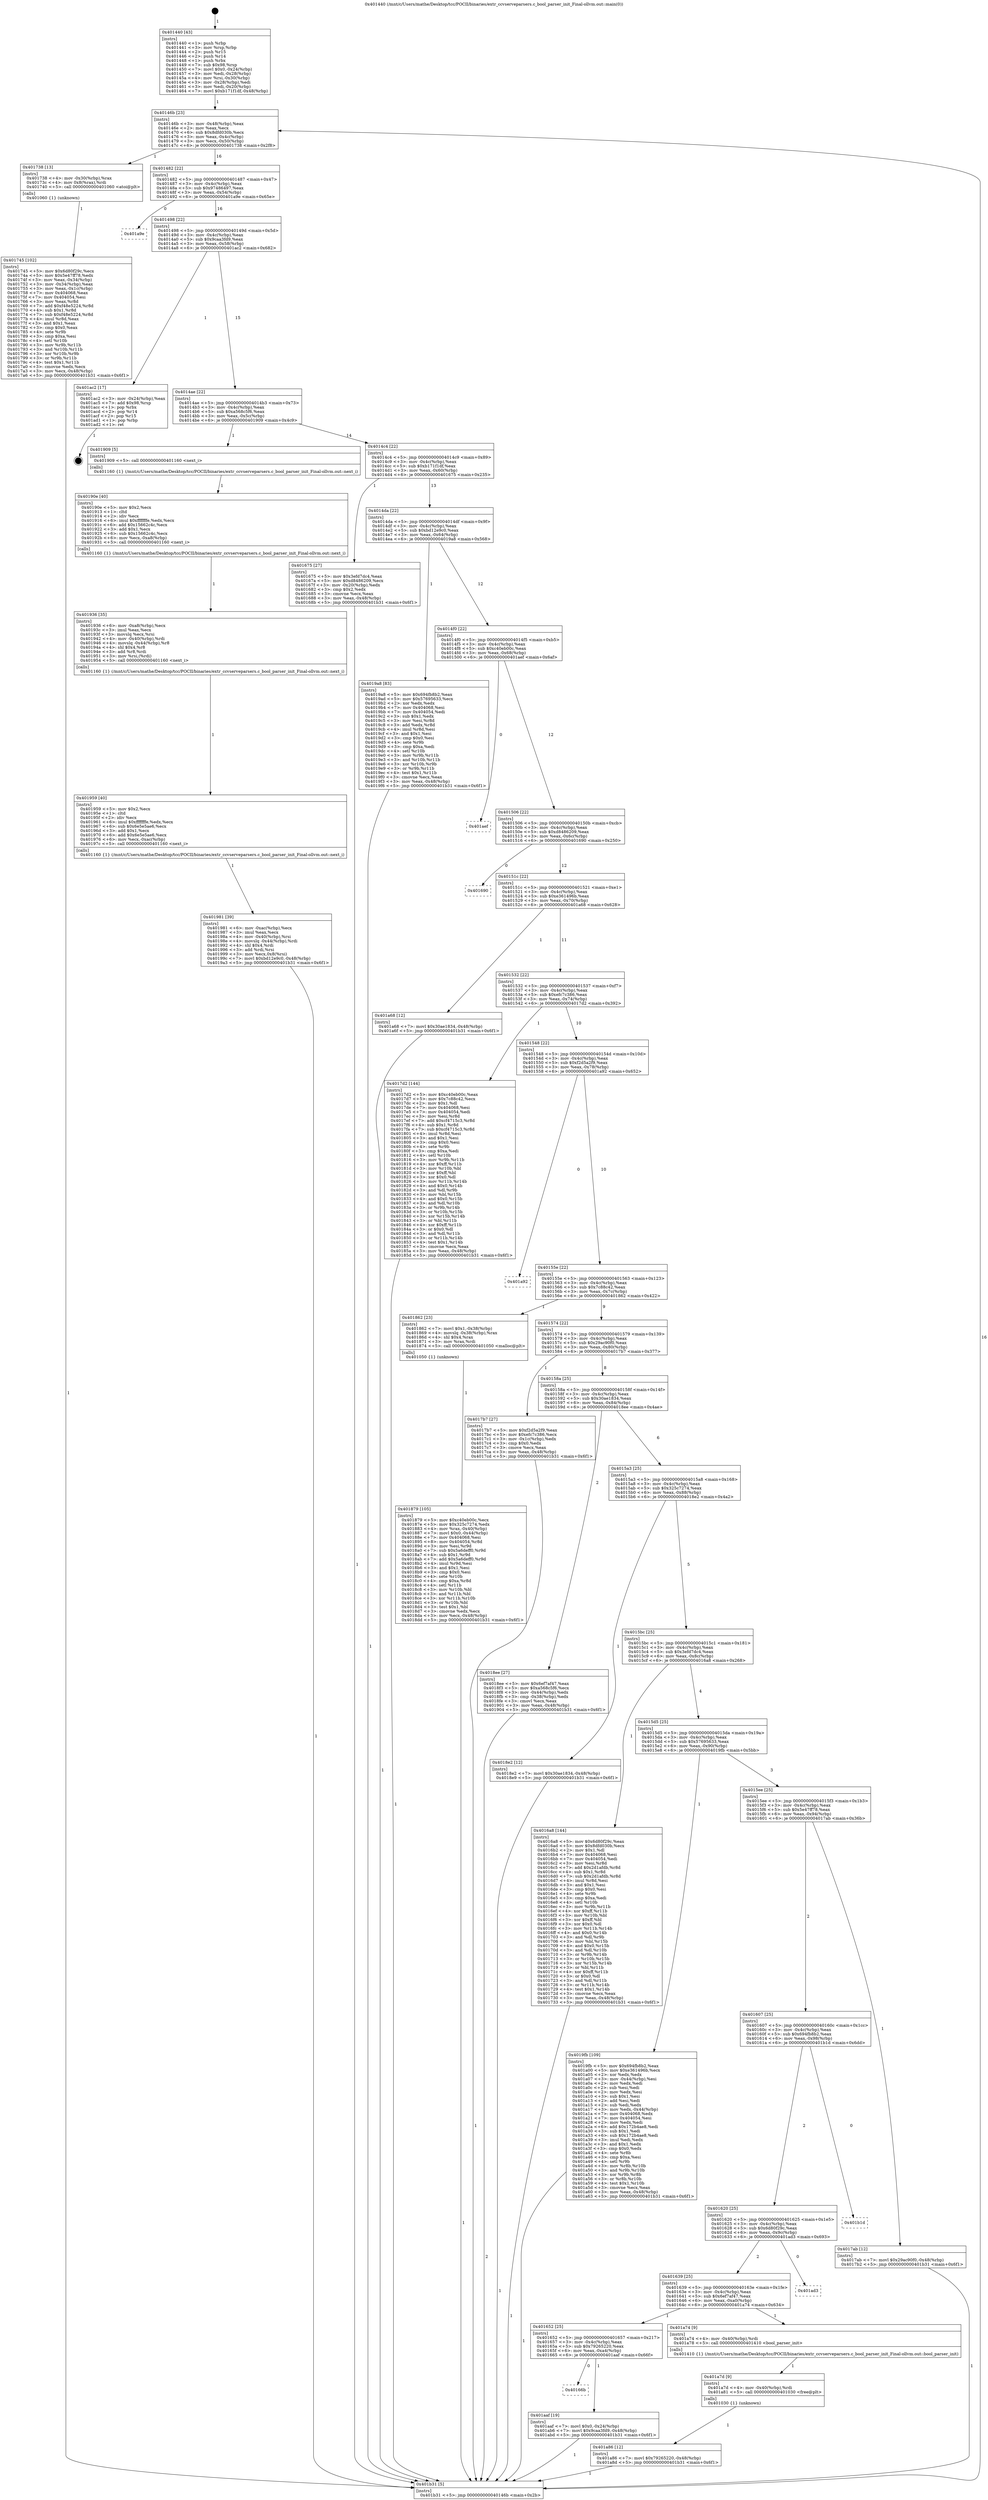 digraph "0x401440" {
  label = "0x401440 (/mnt/c/Users/mathe/Desktop/tcc/POCII/binaries/extr_ccvserveparsers.c_bool_parser_init_Final-ollvm.out::main(0))"
  labelloc = "t"
  node[shape=record]

  Entry [label="",width=0.3,height=0.3,shape=circle,fillcolor=black,style=filled]
  "0x40146b" [label="{
     0x40146b [23]\l
     | [instrs]\l
     &nbsp;&nbsp;0x40146b \<+3\>: mov -0x48(%rbp),%eax\l
     &nbsp;&nbsp;0x40146e \<+2\>: mov %eax,%ecx\l
     &nbsp;&nbsp;0x401470 \<+6\>: sub $0x8dfd030b,%ecx\l
     &nbsp;&nbsp;0x401476 \<+3\>: mov %eax,-0x4c(%rbp)\l
     &nbsp;&nbsp;0x401479 \<+3\>: mov %ecx,-0x50(%rbp)\l
     &nbsp;&nbsp;0x40147c \<+6\>: je 0000000000401738 \<main+0x2f8\>\l
  }"]
  "0x401738" [label="{
     0x401738 [13]\l
     | [instrs]\l
     &nbsp;&nbsp;0x401738 \<+4\>: mov -0x30(%rbp),%rax\l
     &nbsp;&nbsp;0x40173c \<+4\>: mov 0x8(%rax),%rdi\l
     &nbsp;&nbsp;0x401740 \<+5\>: call 0000000000401060 \<atoi@plt\>\l
     | [calls]\l
     &nbsp;&nbsp;0x401060 \{1\} (unknown)\l
  }"]
  "0x401482" [label="{
     0x401482 [22]\l
     | [instrs]\l
     &nbsp;&nbsp;0x401482 \<+5\>: jmp 0000000000401487 \<main+0x47\>\l
     &nbsp;&nbsp;0x401487 \<+3\>: mov -0x4c(%rbp),%eax\l
     &nbsp;&nbsp;0x40148a \<+5\>: sub $0x97486497,%eax\l
     &nbsp;&nbsp;0x40148f \<+3\>: mov %eax,-0x54(%rbp)\l
     &nbsp;&nbsp;0x401492 \<+6\>: je 0000000000401a9e \<main+0x65e\>\l
  }"]
  Exit [label="",width=0.3,height=0.3,shape=circle,fillcolor=black,style=filled,peripheries=2]
  "0x401a9e" [label="{
     0x401a9e\l
  }", style=dashed]
  "0x401498" [label="{
     0x401498 [22]\l
     | [instrs]\l
     &nbsp;&nbsp;0x401498 \<+5\>: jmp 000000000040149d \<main+0x5d\>\l
     &nbsp;&nbsp;0x40149d \<+3\>: mov -0x4c(%rbp),%eax\l
     &nbsp;&nbsp;0x4014a0 \<+5\>: sub $0x9caa3fd9,%eax\l
     &nbsp;&nbsp;0x4014a5 \<+3\>: mov %eax,-0x58(%rbp)\l
     &nbsp;&nbsp;0x4014a8 \<+6\>: je 0000000000401ac2 \<main+0x682\>\l
  }"]
  "0x40166b" [label="{
     0x40166b\l
  }", style=dashed]
  "0x401ac2" [label="{
     0x401ac2 [17]\l
     | [instrs]\l
     &nbsp;&nbsp;0x401ac2 \<+3\>: mov -0x24(%rbp),%eax\l
     &nbsp;&nbsp;0x401ac5 \<+7\>: add $0x98,%rsp\l
     &nbsp;&nbsp;0x401acc \<+1\>: pop %rbx\l
     &nbsp;&nbsp;0x401acd \<+2\>: pop %r14\l
     &nbsp;&nbsp;0x401acf \<+2\>: pop %r15\l
     &nbsp;&nbsp;0x401ad1 \<+1\>: pop %rbp\l
     &nbsp;&nbsp;0x401ad2 \<+1\>: ret\l
  }"]
  "0x4014ae" [label="{
     0x4014ae [22]\l
     | [instrs]\l
     &nbsp;&nbsp;0x4014ae \<+5\>: jmp 00000000004014b3 \<main+0x73\>\l
     &nbsp;&nbsp;0x4014b3 \<+3\>: mov -0x4c(%rbp),%eax\l
     &nbsp;&nbsp;0x4014b6 \<+5\>: sub $0xa568c5f6,%eax\l
     &nbsp;&nbsp;0x4014bb \<+3\>: mov %eax,-0x5c(%rbp)\l
     &nbsp;&nbsp;0x4014be \<+6\>: je 0000000000401909 \<main+0x4c9\>\l
  }"]
  "0x401aaf" [label="{
     0x401aaf [19]\l
     | [instrs]\l
     &nbsp;&nbsp;0x401aaf \<+7\>: movl $0x0,-0x24(%rbp)\l
     &nbsp;&nbsp;0x401ab6 \<+7\>: movl $0x9caa3fd9,-0x48(%rbp)\l
     &nbsp;&nbsp;0x401abd \<+5\>: jmp 0000000000401b31 \<main+0x6f1\>\l
  }"]
  "0x401909" [label="{
     0x401909 [5]\l
     | [instrs]\l
     &nbsp;&nbsp;0x401909 \<+5\>: call 0000000000401160 \<next_i\>\l
     | [calls]\l
     &nbsp;&nbsp;0x401160 \{1\} (/mnt/c/Users/mathe/Desktop/tcc/POCII/binaries/extr_ccvserveparsers.c_bool_parser_init_Final-ollvm.out::next_i)\l
  }"]
  "0x4014c4" [label="{
     0x4014c4 [22]\l
     | [instrs]\l
     &nbsp;&nbsp;0x4014c4 \<+5\>: jmp 00000000004014c9 \<main+0x89\>\l
     &nbsp;&nbsp;0x4014c9 \<+3\>: mov -0x4c(%rbp),%eax\l
     &nbsp;&nbsp;0x4014cc \<+5\>: sub $0xb171f1df,%eax\l
     &nbsp;&nbsp;0x4014d1 \<+3\>: mov %eax,-0x60(%rbp)\l
     &nbsp;&nbsp;0x4014d4 \<+6\>: je 0000000000401675 \<main+0x235\>\l
  }"]
  "0x401a86" [label="{
     0x401a86 [12]\l
     | [instrs]\l
     &nbsp;&nbsp;0x401a86 \<+7\>: movl $0x79265220,-0x48(%rbp)\l
     &nbsp;&nbsp;0x401a8d \<+5\>: jmp 0000000000401b31 \<main+0x6f1\>\l
  }"]
  "0x401675" [label="{
     0x401675 [27]\l
     | [instrs]\l
     &nbsp;&nbsp;0x401675 \<+5\>: mov $0x3efd7dc4,%eax\l
     &nbsp;&nbsp;0x40167a \<+5\>: mov $0xd8486209,%ecx\l
     &nbsp;&nbsp;0x40167f \<+3\>: mov -0x20(%rbp),%edx\l
     &nbsp;&nbsp;0x401682 \<+3\>: cmp $0x2,%edx\l
     &nbsp;&nbsp;0x401685 \<+3\>: cmovne %ecx,%eax\l
     &nbsp;&nbsp;0x401688 \<+3\>: mov %eax,-0x48(%rbp)\l
     &nbsp;&nbsp;0x40168b \<+5\>: jmp 0000000000401b31 \<main+0x6f1\>\l
  }"]
  "0x4014da" [label="{
     0x4014da [22]\l
     | [instrs]\l
     &nbsp;&nbsp;0x4014da \<+5\>: jmp 00000000004014df \<main+0x9f\>\l
     &nbsp;&nbsp;0x4014df \<+3\>: mov -0x4c(%rbp),%eax\l
     &nbsp;&nbsp;0x4014e2 \<+5\>: sub $0xbd12e9c0,%eax\l
     &nbsp;&nbsp;0x4014e7 \<+3\>: mov %eax,-0x64(%rbp)\l
     &nbsp;&nbsp;0x4014ea \<+6\>: je 00000000004019a8 \<main+0x568\>\l
  }"]
  "0x401b31" [label="{
     0x401b31 [5]\l
     | [instrs]\l
     &nbsp;&nbsp;0x401b31 \<+5\>: jmp 000000000040146b \<main+0x2b\>\l
  }"]
  "0x401440" [label="{
     0x401440 [43]\l
     | [instrs]\l
     &nbsp;&nbsp;0x401440 \<+1\>: push %rbp\l
     &nbsp;&nbsp;0x401441 \<+3\>: mov %rsp,%rbp\l
     &nbsp;&nbsp;0x401444 \<+2\>: push %r15\l
     &nbsp;&nbsp;0x401446 \<+2\>: push %r14\l
     &nbsp;&nbsp;0x401448 \<+1\>: push %rbx\l
     &nbsp;&nbsp;0x401449 \<+7\>: sub $0x98,%rsp\l
     &nbsp;&nbsp;0x401450 \<+7\>: movl $0x0,-0x24(%rbp)\l
     &nbsp;&nbsp;0x401457 \<+3\>: mov %edi,-0x28(%rbp)\l
     &nbsp;&nbsp;0x40145a \<+4\>: mov %rsi,-0x30(%rbp)\l
     &nbsp;&nbsp;0x40145e \<+3\>: mov -0x28(%rbp),%edi\l
     &nbsp;&nbsp;0x401461 \<+3\>: mov %edi,-0x20(%rbp)\l
     &nbsp;&nbsp;0x401464 \<+7\>: movl $0xb171f1df,-0x48(%rbp)\l
  }"]
  "0x401a7d" [label="{
     0x401a7d [9]\l
     | [instrs]\l
     &nbsp;&nbsp;0x401a7d \<+4\>: mov -0x40(%rbp),%rdi\l
     &nbsp;&nbsp;0x401a81 \<+5\>: call 0000000000401030 \<free@plt\>\l
     | [calls]\l
     &nbsp;&nbsp;0x401030 \{1\} (unknown)\l
  }"]
  "0x4019a8" [label="{
     0x4019a8 [83]\l
     | [instrs]\l
     &nbsp;&nbsp;0x4019a8 \<+5\>: mov $0x694fb8b2,%eax\l
     &nbsp;&nbsp;0x4019ad \<+5\>: mov $0x57695633,%ecx\l
     &nbsp;&nbsp;0x4019b2 \<+2\>: xor %edx,%edx\l
     &nbsp;&nbsp;0x4019b4 \<+7\>: mov 0x404068,%esi\l
     &nbsp;&nbsp;0x4019bb \<+7\>: mov 0x404054,%edi\l
     &nbsp;&nbsp;0x4019c2 \<+3\>: sub $0x1,%edx\l
     &nbsp;&nbsp;0x4019c5 \<+3\>: mov %esi,%r8d\l
     &nbsp;&nbsp;0x4019c8 \<+3\>: add %edx,%r8d\l
     &nbsp;&nbsp;0x4019cb \<+4\>: imul %r8d,%esi\l
     &nbsp;&nbsp;0x4019cf \<+3\>: and $0x1,%esi\l
     &nbsp;&nbsp;0x4019d2 \<+3\>: cmp $0x0,%esi\l
     &nbsp;&nbsp;0x4019d5 \<+4\>: sete %r9b\l
     &nbsp;&nbsp;0x4019d9 \<+3\>: cmp $0xa,%edi\l
     &nbsp;&nbsp;0x4019dc \<+4\>: setl %r10b\l
     &nbsp;&nbsp;0x4019e0 \<+3\>: mov %r9b,%r11b\l
     &nbsp;&nbsp;0x4019e3 \<+3\>: and %r10b,%r11b\l
     &nbsp;&nbsp;0x4019e6 \<+3\>: xor %r10b,%r9b\l
     &nbsp;&nbsp;0x4019e9 \<+3\>: or %r9b,%r11b\l
     &nbsp;&nbsp;0x4019ec \<+4\>: test $0x1,%r11b\l
     &nbsp;&nbsp;0x4019f0 \<+3\>: cmovne %ecx,%eax\l
     &nbsp;&nbsp;0x4019f3 \<+3\>: mov %eax,-0x48(%rbp)\l
     &nbsp;&nbsp;0x4019f6 \<+5\>: jmp 0000000000401b31 \<main+0x6f1\>\l
  }"]
  "0x4014f0" [label="{
     0x4014f0 [22]\l
     | [instrs]\l
     &nbsp;&nbsp;0x4014f0 \<+5\>: jmp 00000000004014f5 \<main+0xb5\>\l
     &nbsp;&nbsp;0x4014f5 \<+3\>: mov -0x4c(%rbp),%eax\l
     &nbsp;&nbsp;0x4014f8 \<+5\>: sub $0xc40eb00c,%eax\l
     &nbsp;&nbsp;0x4014fd \<+3\>: mov %eax,-0x68(%rbp)\l
     &nbsp;&nbsp;0x401500 \<+6\>: je 0000000000401aef \<main+0x6af\>\l
  }"]
  "0x401652" [label="{
     0x401652 [25]\l
     | [instrs]\l
     &nbsp;&nbsp;0x401652 \<+5\>: jmp 0000000000401657 \<main+0x217\>\l
     &nbsp;&nbsp;0x401657 \<+3\>: mov -0x4c(%rbp),%eax\l
     &nbsp;&nbsp;0x40165a \<+5\>: sub $0x79265220,%eax\l
     &nbsp;&nbsp;0x40165f \<+6\>: mov %eax,-0xa4(%rbp)\l
     &nbsp;&nbsp;0x401665 \<+6\>: je 0000000000401aaf \<main+0x66f\>\l
  }"]
  "0x401aef" [label="{
     0x401aef\l
  }", style=dashed]
  "0x401506" [label="{
     0x401506 [22]\l
     | [instrs]\l
     &nbsp;&nbsp;0x401506 \<+5\>: jmp 000000000040150b \<main+0xcb\>\l
     &nbsp;&nbsp;0x40150b \<+3\>: mov -0x4c(%rbp),%eax\l
     &nbsp;&nbsp;0x40150e \<+5\>: sub $0xd8486209,%eax\l
     &nbsp;&nbsp;0x401513 \<+3\>: mov %eax,-0x6c(%rbp)\l
     &nbsp;&nbsp;0x401516 \<+6\>: je 0000000000401690 \<main+0x250\>\l
  }"]
  "0x401a74" [label="{
     0x401a74 [9]\l
     | [instrs]\l
     &nbsp;&nbsp;0x401a74 \<+4\>: mov -0x40(%rbp),%rdi\l
     &nbsp;&nbsp;0x401a78 \<+5\>: call 0000000000401410 \<bool_parser_init\>\l
     | [calls]\l
     &nbsp;&nbsp;0x401410 \{1\} (/mnt/c/Users/mathe/Desktop/tcc/POCII/binaries/extr_ccvserveparsers.c_bool_parser_init_Final-ollvm.out::bool_parser_init)\l
  }"]
  "0x401690" [label="{
     0x401690\l
  }", style=dashed]
  "0x40151c" [label="{
     0x40151c [22]\l
     | [instrs]\l
     &nbsp;&nbsp;0x40151c \<+5\>: jmp 0000000000401521 \<main+0xe1\>\l
     &nbsp;&nbsp;0x401521 \<+3\>: mov -0x4c(%rbp),%eax\l
     &nbsp;&nbsp;0x401524 \<+5\>: sub $0xe361496b,%eax\l
     &nbsp;&nbsp;0x401529 \<+3\>: mov %eax,-0x70(%rbp)\l
     &nbsp;&nbsp;0x40152c \<+6\>: je 0000000000401a68 \<main+0x628\>\l
  }"]
  "0x401639" [label="{
     0x401639 [25]\l
     | [instrs]\l
     &nbsp;&nbsp;0x401639 \<+5\>: jmp 000000000040163e \<main+0x1fe\>\l
     &nbsp;&nbsp;0x40163e \<+3\>: mov -0x4c(%rbp),%eax\l
     &nbsp;&nbsp;0x401641 \<+5\>: sub $0x6ef7af47,%eax\l
     &nbsp;&nbsp;0x401646 \<+6\>: mov %eax,-0xa0(%rbp)\l
     &nbsp;&nbsp;0x40164c \<+6\>: je 0000000000401a74 \<main+0x634\>\l
  }"]
  "0x401a68" [label="{
     0x401a68 [12]\l
     | [instrs]\l
     &nbsp;&nbsp;0x401a68 \<+7\>: movl $0x30ae1834,-0x48(%rbp)\l
     &nbsp;&nbsp;0x401a6f \<+5\>: jmp 0000000000401b31 \<main+0x6f1\>\l
  }"]
  "0x401532" [label="{
     0x401532 [22]\l
     | [instrs]\l
     &nbsp;&nbsp;0x401532 \<+5\>: jmp 0000000000401537 \<main+0xf7\>\l
     &nbsp;&nbsp;0x401537 \<+3\>: mov -0x4c(%rbp),%eax\l
     &nbsp;&nbsp;0x40153a \<+5\>: sub $0xefc7c386,%eax\l
     &nbsp;&nbsp;0x40153f \<+3\>: mov %eax,-0x74(%rbp)\l
     &nbsp;&nbsp;0x401542 \<+6\>: je 00000000004017d2 \<main+0x392\>\l
  }"]
  "0x401ad3" [label="{
     0x401ad3\l
  }", style=dashed]
  "0x4017d2" [label="{
     0x4017d2 [144]\l
     | [instrs]\l
     &nbsp;&nbsp;0x4017d2 \<+5\>: mov $0xc40eb00c,%eax\l
     &nbsp;&nbsp;0x4017d7 \<+5\>: mov $0x7c88c42,%ecx\l
     &nbsp;&nbsp;0x4017dc \<+2\>: mov $0x1,%dl\l
     &nbsp;&nbsp;0x4017de \<+7\>: mov 0x404068,%esi\l
     &nbsp;&nbsp;0x4017e5 \<+7\>: mov 0x404054,%edi\l
     &nbsp;&nbsp;0x4017ec \<+3\>: mov %esi,%r8d\l
     &nbsp;&nbsp;0x4017ef \<+7\>: add $0xcf4715c3,%r8d\l
     &nbsp;&nbsp;0x4017f6 \<+4\>: sub $0x1,%r8d\l
     &nbsp;&nbsp;0x4017fa \<+7\>: sub $0xcf4715c3,%r8d\l
     &nbsp;&nbsp;0x401801 \<+4\>: imul %r8d,%esi\l
     &nbsp;&nbsp;0x401805 \<+3\>: and $0x1,%esi\l
     &nbsp;&nbsp;0x401808 \<+3\>: cmp $0x0,%esi\l
     &nbsp;&nbsp;0x40180b \<+4\>: sete %r9b\l
     &nbsp;&nbsp;0x40180f \<+3\>: cmp $0xa,%edi\l
     &nbsp;&nbsp;0x401812 \<+4\>: setl %r10b\l
     &nbsp;&nbsp;0x401816 \<+3\>: mov %r9b,%r11b\l
     &nbsp;&nbsp;0x401819 \<+4\>: xor $0xff,%r11b\l
     &nbsp;&nbsp;0x40181d \<+3\>: mov %r10b,%bl\l
     &nbsp;&nbsp;0x401820 \<+3\>: xor $0xff,%bl\l
     &nbsp;&nbsp;0x401823 \<+3\>: xor $0x0,%dl\l
     &nbsp;&nbsp;0x401826 \<+3\>: mov %r11b,%r14b\l
     &nbsp;&nbsp;0x401829 \<+4\>: and $0x0,%r14b\l
     &nbsp;&nbsp;0x40182d \<+3\>: and %dl,%r9b\l
     &nbsp;&nbsp;0x401830 \<+3\>: mov %bl,%r15b\l
     &nbsp;&nbsp;0x401833 \<+4\>: and $0x0,%r15b\l
     &nbsp;&nbsp;0x401837 \<+3\>: and %dl,%r10b\l
     &nbsp;&nbsp;0x40183a \<+3\>: or %r9b,%r14b\l
     &nbsp;&nbsp;0x40183d \<+3\>: or %r10b,%r15b\l
     &nbsp;&nbsp;0x401840 \<+3\>: xor %r15b,%r14b\l
     &nbsp;&nbsp;0x401843 \<+3\>: or %bl,%r11b\l
     &nbsp;&nbsp;0x401846 \<+4\>: xor $0xff,%r11b\l
     &nbsp;&nbsp;0x40184a \<+3\>: or $0x0,%dl\l
     &nbsp;&nbsp;0x40184d \<+3\>: and %dl,%r11b\l
     &nbsp;&nbsp;0x401850 \<+3\>: or %r11b,%r14b\l
     &nbsp;&nbsp;0x401853 \<+4\>: test $0x1,%r14b\l
     &nbsp;&nbsp;0x401857 \<+3\>: cmovne %ecx,%eax\l
     &nbsp;&nbsp;0x40185a \<+3\>: mov %eax,-0x48(%rbp)\l
     &nbsp;&nbsp;0x40185d \<+5\>: jmp 0000000000401b31 \<main+0x6f1\>\l
  }"]
  "0x401548" [label="{
     0x401548 [22]\l
     | [instrs]\l
     &nbsp;&nbsp;0x401548 \<+5\>: jmp 000000000040154d \<main+0x10d\>\l
     &nbsp;&nbsp;0x40154d \<+3\>: mov -0x4c(%rbp),%eax\l
     &nbsp;&nbsp;0x401550 \<+5\>: sub $0xf2d5a2f9,%eax\l
     &nbsp;&nbsp;0x401555 \<+3\>: mov %eax,-0x78(%rbp)\l
     &nbsp;&nbsp;0x401558 \<+6\>: je 0000000000401a92 \<main+0x652\>\l
  }"]
  "0x401620" [label="{
     0x401620 [25]\l
     | [instrs]\l
     &nbsp;&nbsp;0x401620 \<+5\>: jmp 0000000000401625 \<main+0x1e5\>\l
     &nbsp;&nbsp;0x401625 \<+3\>: mov -0x4c(%rbp),%eax\l
     &nbsp;&nbsp;0x401628 \<+5\>: sub $0x6d80f29c,%eax\l
     &nbsp;&nbsp;0x40162d \<+6\>: mov %eax,-0x9c(%rbp)\l
     &nbsp;&nbsp;0x401633 \<+6\>: je 0000000000401ad3 \<main+0x693\>\l
  }"]
  "0x401a92" [label="{
     0x401a92\l
  }", style=dashed]
  "0x40155e" [label="{
     0x40155e [22]\l
     | [instrs]\l
     &nbsp;&nbsp;0x40155e \<+5\>: jmp 0000000000401563 \<main+0x123\>\l
     &nbsp;&nbsp;0x401563 \<+3\>: mov -0x4c(%rbp),%eax\l
     &nbsp;&nbsp;0x401566 \<+5\>: sub $0x7c88c42,%eax\l
     &nbsp;&nbsp;0x40156b \<+3\>: mov %eax,-0x7c(%rbp)\l
     &nbsp;&nbsp;0x40156e \<+6\>: je 0000000000401862 \<main+0x422\>\l
  }"]
  "0x401b1d" [label="{
     0x401b1d\l
  }", style=dashed]
  "0x401862" [label="{
     0x401862 [23]\l
     | [instrs]\l
     &nbsp;&nbsp;0x401862 \<+7\>: movl $0x1,-0x38(%rbp)\l
     &nbsp;&nbsp;0x401869 \<+4\>: movslq -0x38(%rbp),%rax\l
     &nbsp;&nbsp;0x40186d \<+4\>: shl $0x4,%rax\l
     &nbsp;&nbsp;0x401871 \<+3\>: mov %rax,%rdi\l
     &nbsp;&nbsp;0x401874 \<+5\>: call 0000000000401050 \<malloc@plt\>\l
     | [calls]\l
     &nbsp;&nbsp;0x401050 \{1\} (unknown)\l
  }"]
  "0x401574" [label="{
     0x401574 [22]\l
     | [instrs]\l
     &nbsp;&nbsp;0x401574 \<+5\>: jmp 0000000000401579 \<main+0x139\>\l
     &nbsp;&nbsp;0x401579 \<+3\>: mov -0x4c(%rbp),%eax\l
     &nbsp;&nbsp;0x40157c \<+5\>: sub $0x29ac90f0,%eax\l
     &nbsp;&nbsp;0x401581 \<+3\>: mov %eax,-0x80(%rbp)\l
     &nbsp;&nbsp;0x401584 \<+6\>: je 00000000004017b7 \<main+0x377\>\l
  }"]
  "0x401981" [label="{
     0x401981 [39]\l
     | [instrs]\l
     &nbsp;&nbsp;0x401981 \<+6\>: mov -0xac(%rbp),%ecx\l
     &nbsp;&nbsp;0x401987 \<+3\>: imul %eax,%ecx\l
     &nbsp;&nbsp;0x40198a \<+4\>: mov -0x40(%rbp),%rsi\l
     &nbsp;&nbsp;0x40198e \<+4\>: movslq -0x44(%rbp),%rdi\l
     &nbsp;&nbsp;0x401992 \<+4\>: shl $0x4,%rdi\l
     &nbsp;&nbsp;0x401996 \<+3\>: add %rdi,%rsi\l
     &nbsp;&nbsp;0x401999 \<+3\>: mov %ecx,0x8(%rsi)\l
     &nbsp;&nbsp;0x40199c \<+7\>: movl $0xbd12e9c0,-0x48(%rbp)\l
     &nbsp;&nbsp;0x4019a3 \<+5\>: jmp 0000000000401b31 \<main+0x6f1\>\l
  }"]
  "0x4017b7" [label="{
     0x4017b7 [27]\l
     | [instrs]\l
     &nbsp;&nbsp;0x4017b7 \<+5\>: mov $0xf2d5a2f9,%eax\l
     &nbsp;&nbsp;0x4017bc \<+5\>: mov $0xefc7c386,%ecx\l
     &nbsp;&nbsp;0x4017c1 \<+3\>: mov -0x1c(%rbp),%edx\l
     &nbsp;&nbsp;0x4017c4 \<+3\>: cmp $0x0,%edx\l
     &nbsp;&nbsp;0x4017c7 \<+3\>: cmove %ecx,%eax\l
     &nbsp;&nbsp;0x4017ca \<+3\>: mov %eax,-0x48(%rbp)\l
     &nbsp;&nbsp;0x4017cd \<+5\>: jmp 0000000000401b31 \<main+0x6f1\>\l
  }"]
  "0x40158a" [label="{
     0x40158a [25]\l
     | [instrs]\l
     &nbsp;&nbsp;0x40158a \<+5\>: jmp 000000000040158f \<main+0x14f\>\l
     &nbsp;&nbsp;0x40158f \<+3\>: mov -0x4c(%rbp),%eax\l
     &nbsp;&nbsp;0x401592 \<+5\>: sub $0x30ae1834,%eax\l
     &nbsp;&nbsp;0x401597 \<+6\>: mov %eax,-0x84(%rbp)\l
     &nbsp;&nbsp;0x40159d \<+6\>: je 00000000004018ee \<main+0x4ae\>\l
  }"]
  "0x401959" [label="{
     0x401959 [40]\l
     | [instrs]\l
     &nbsp;&nbsp;0x401959 \<+5\>: mov $0x2,%ecx\l
     &nbsp;&nbsp;0x40195e \<+1\>: cltd\l
     &nbsp;&nbsp;0x40195f \<+2\>: idiv %ecx\l
     &nbsp;&nbsp;0x401961 \<+6\>: imul $0xfffffffe,%edx,%ecx\l
     &nbsp;&nbsp;0x401967 \<+6\>: sub $0x6e5e5ae6,%ecx\l
     &nbsp;&nbsp;0x40196d \<+3\>: add $0x1,%ecx\l
     &nbsp;&nbsp;0x401970 \<+6\>: add $0x6e5e5ae6,%ecx\l
     &nbsp;&nbsp;0x401976 \<+6\>: mov %ecx,-0xac(%rbp)\l
     &nbsp;&nbsp;0x40197c \<+5\>: call 0000000000401160 \<next_i\>\l
     | [calls]\l
     &nbsp;&nbsp;0x401160 \{1\} (/mnt/c/Users/mathe/Desktop/tcc/POCII/binaries/extr_ccvserveparsers.c_bool_parser_init_Final-ollvm.out::next_i)\l
  }"]
  "0x4018ee" [label="{
     0x4018ee [27]\l
     | [instrs]\l
     &nbsp;&nbsp;0x4018ee \<+5\>: mov $0x6ef7af47,%eax\l
     &nbsp;&nbsp;0x4018f3 \<+5\>: mov $0xa568c5f6,%ecx\l
     &nbsp;&nbsp;0x4018f8 \<+3\>: mov -0x44(%rbp),%edx\l
     &nbsp;&nbsp;0x4018fb \<+3\>: cmp -0x38(%rbp),%edx\l
     &nbsp;&nbsp;0x4018fe \<+3\>: cmovl %ecx,%eax\l
     &nbsp;&nbsp;0x401901 \<+3\>: mov %eax,-0x48(%rbp)\l
     &nbsp;&nbsp;0x401904 \<+5\>: jmp 0000000000401b31 \<main+0x6f1\>\l
  }"]
  "0x4015a3" [label="{
     0x4015a3 [25]\l
     | [instrs]\l
     &nbsp;&nbsp;0x4015a3 \<+5\>: jmp 00000000004015a8 \<main+0x168\>\l
     &nbsp;&nbsp;0x4015a8 \<+3\>: mov -0x4c(%rbp),%eax\l
     &nbsp;&nbsp;0x4015ab \<+5\>: sub $0x325c7274,%eax\l
     &nbsp;&nbsp;0x4015b0 \<+6\>: mov %eax,-0x88(%rbp)\l
     &nbsp;&nbsp;0x4015b6 \<+6\>: je 00000000004018e2 \<main+0x4a2\>\l
  }"]
  "0x401936" [label="{
     0x401936 [35]\l
     | [instrs]\l
     &nbsp;&nbsp;0x401936 \<+6\>: mov -0xa8(%rbp),%ecx\l
     &nbsp;&nbsp;0x40193c \<+3\>: imul %eax,%ecx\l
     &nbsp;&nbsp;0x40193f \<+3\>: movslq %ecx,%rsi\l
     &nbsp;&nbsp;0x401942 \<+4\>: mov -0x40(%rbp),%rdi\l
     &nbsp;&nbsp;0x401946 \<+4\>: movslq -0x44(%rbp),%r8\l
     &nbsp;&nbsp;0x40194a \<+4\>: shl $0x4,%r8\l
     &nbsp;&nbsp;0x40194e \<+3\>: add %r8,%rdi\l
     &nbsp;&nbsp;0x401951 \<+3\>: mov %rsi,(%rdi)\l
     &nbsp;&nbsp;0x401954 \<+5\>: call 0000000000401160 \<next_i\>\l
     | [calls]\l
     &nbsp;&nbsp;0x401160 \{1\} (/mnt/c/Users/mathe/Desktop/tcc/POCII/binaries/extr_ccvserveparsers.c_bool_parser_init_Final-ollvm.out::next_i)\l
  }"]
  "0x4018e2" [label="{
     0x4018e2 [12]\l
     | [instrs]\l
     &nbsp;&nbsp;0x4018e2 \<+7\>: movl $0x30ae1834,-0x48(%rbp)\l
     &nbsp;&nbsp;0x4018e9 \<+5\>: jmp 0000000000401b31 \<main+0x6f1\>\l
  }"]
  "0x4015bc" [label="{
     0x4015bc [25]\l
     | [instrs]\l
     &nbsp;&nbsp;0x4015bc \<+5\>: jmp 00000000004015c1 \<main+0x181\>\l
     &nbsp;&nbsp;0x4015c1 \<+3\>: mov -0x4c(%rbp),%eax\l
     &nbsp;&nbsp;0x4015c4 \<+5\>: sub $0x3efd7dc4,%eax\l
     &nbsp;&nbsp;0x4015c9 \<+6\>: mov %eax,-0x8c(%rbp)\l
     &nbsp;&nbsp;0x4015cf \<+6\>: je 00000000004016a8 \<main+0x268\>\l
  }"]
  "0x40190e" [label="{
     0x40190e [40]\l
     | [instrs]\l
     &nbsp;&nbsp;0x40190e \<+5\>: mov $0x2,%ecx\l
     &nbsp;&nbsp;0x401913 \<+1\>: cltd\l
     &nbsp;&nbsp;0x401914 \<+2\>: idiv %ecx\l
     &nbsp;&nbsp;0x401916 \<+6\>: imul $0xfffffffe,%edx,%ecx\l
     &nbsp;&nbsp;0x40191c \<+6\>: add $0x15662c4c,%ecx\l
     &nbsp;&nbsp;0x401922 \<+3\>: add $0x1,%ecx\l
     &nbsp;&nbsp;0x401925 \<+6\>: sub $0x15662c4c,%ecx\l
     &nbsp;&nbsp;0x40192b \<+6\>: mov %ecx,-0xa8(%rbp)\l
     &nbsp;&nbsp;0x401931 \<+5\>: call 0000000000401160 \<next_i\>\l
     | [calls]\l
     &nbsp;&nbsp;0x401160 \{1\} (/mnt/c/Users/mathe/Desktop/tcc/POCII/binaries/extr_ccvserveparsers.c_bool_parser_init_Final-ollvm.out::next_i)\l
  }"]
  "0x4016a8" [label="{
     0x4016a8 [144]\l
     | [instrs]\l
     &nbsp;&nbsp;0x4016a8 \<+5\>: mov $0x6d80f29c,%eax\l
     &nbsp;&nbsp;0x4016ad \<+5\>: mov $0x8dfd030b,%ecx\l
     &nbsp;&nbsp;0x4016b2 \<+2\>: mov $0x1,%dl\l
     &nbsp;&nbsp;0x4016b4 \<+7\>: mov 0x404068,%esi\l
     &nbsp;&nbsp;0x4016bb \<+7\>: mov 0x404054,%edi\l
     &nbsp;&nbsp;0x4016c2 \<+3\>: mov %esi,%r8d\l
     &nbsp;&nbsp;0x4016c5 \<+7\>: add $0x2d1afdb,%r8d\l
     &nbsp;&nbsp;0x4016cc \<+4\>: sub $0x1,%r8d\l
     &nbsp;&nbsp;0x4016d0 \<+7\>: sub $0x2d1afdb,%r8d\l
     &nbsp;&nbsp;0x4016d7 \<+4\>: imul %r8d,%esi\l
     &nbsp;&nbsp;0x4016db \<+3\>: and $0x1,%esi\l
     &nbsp;&nbsp;0x4016de \<+3\>: cmp $0x0,%esi\l
     &nbsp;&nbsp;0x4016e1 \<+4\>: sete %r9b\l
     &nbsp;&nbsp;0x4016e5 \<+3\>: cmp $0xa,%edi\l
     &nbsp;&nbsp;0x4016e8 \<+4\>: setl %r10b\l
     &nbsp;&nbsp;0x4016ec \<+3\>: mov %r9b,%r11b\l
     &nbsp;&nbsp;0x4016ef \<+4\>: xor $0xff,%r11b\l
     &nbsp;&nbsp;0x4016f3 \<+3\>: mov %r10b,%bl\l
     &nbsp;&nbsp;0x4016f6 \<+3\>: xor $0xff,%bl\l
     &nbsp;&nbsp;0x4016f9 \<+3\>: xor $0x0,%dl\l
     &nbsp;&nbsp;0x4016fc \<+3\>: mov %r11b,%r14b\l
     &nbsp;&nbsp;0x4016ff \<+4\>: and $0x0,%r14b\l
     &nbsp;&nbsp;0x401703 \<+3\>: and %dl,%r9b\l
     &nbsp;&nbsp;0x401706 \<+3\>: mov %bl,%r15b\l
     &nbsp;&nbsp;0x401709 \<+4\>: and $0x0,%r15b\l
     &nbsp;&nbsp;0x40170d \<+3\>: and %dl,%r10b\l
     &nbsp;&nbsp;0x401710 \<+3\>: or %r9b,%r14b\l
     &nbsp;&nbsp;0x401713 \<+3\>: or %r10b,%r15b\l
     &nbsp;&nbsp;0x401716 \<+3\>: xor %r15b,%r14b\l
     &nbsp;&nbsp;0x401719 \<+3\>: or %bl,%r11b\l
     &nbsp;&nbsp;0x40171c \<+4\>: xor $0xff,%r11b\l
     &nbsp;&nbsp;0x401720 \<+3\>: or $0x0,%dl\l
     &nbsp;&nbsp;0x401723 \<+3\>: and %dl,%r11b\l
     &nbsp;&nbsp;0x401726 \<+3\>: or %r11b,%r14b\l
     &nbsp;&nbsp;0x401729 \<+4\>: test $0x1,%r14b\l
     &nbsp;&nbsp;0x40172d \<+3\>: cmovne %ecx,%eax\l
     &nbsp;&nbsp;0x401730 \<+3\>: mov %eax,-0x48(%rbp)\l
     &nbsp;&nbsp;0x401733 \<+5\>: jmp 0000000000401b31 \<main+0x6f1\>\l
  }"]
  "0x4015d5" [label="{
     0x4015d5 [25]\l
     | [instrs]\l
     &nbsp;&nbsp;0x4015d5 \<+5\>: jmp 00000000004015da \<main+0x19a\>\l
     &nbsp;&nbsp;0x4015da \<+3\>: mov -0x4c(%rbp),%eax\l
     &nbsp;&nbsp;0x4015dd \<+5\>: sub $0x57695633,%eax\l
     &nbsp;&nbsp;0x4015e2 \<+6\>: mov %eax,-0x90(%rbp)\l
     &nbsp;&nbsp;0x4015e8 \<+6\>: je 00000000004019fb \<main+0x5bb\>\l
  }"]
  "0x401745" [label="{
     0x401745 [102]\l
     | [instrs]\l
     &nbsp;&nbsp;0x401745 \<+5\>: mov $0x6d80f29c,%ecx\l
     &nbsp;&nbsp;0x40174a \<+5\>: mov $0x5e47ff78,%edx\l
     &nbsp;&nbsp;0x40174f \<+3\>: mov %eax,-0x34(%rbp)\l
     &nbsp;&nbsp;0x401752 \<+3\>: mov -0x34(%rbp),%eax\l
     &nbsp;&nbsp;0x401755 \<+3\>: mov %eax,-0x1c(%rbp)\l
     &nbsp;&nbsp;0x401758 \<+7\>: mov 0x404068,%eax\l
     &nbsp;&nbsp;0x40175f \<+7\>: mov 0x404054,%esi\l
     &nbsp;&nbsp;0x401766 \<+3\>: mov %eax,%r8d\l
     &nbsp;&nbsp;0x401769 \<+7\>: add $0xf48e5224,%r8d\l
     &nbsp;&nbsp;0x401770 \<+4\>: sub $0x1,%r8d\l
     &nbsp;&nbsp;0x401774 \<+7\>: sub $0xf48e5224,%r8d\l
     &nbsp;&nbsp;0x40177b \<+4\>: imul %r8d,%eax\l
     &nbsp;&nbsp;0x40177f \<+3\>: and $0x1,%eax\l
     &nbsp;&nbsp;0x401782 \<+3\>: cmp $0x0,%eax\l
     &nbsp;&nbsp;0x401785 \<+4\>: sete %r9b\l
     &nbsp;&nbsp;0x401789 \<+3\>: cmp $0xa,%esi\l
     &nbsp;&nbsp;0x40178c \<+4\>: setl %r10b\l
     &nbsp;&nbsp;0x401790 \<+3\>: mov %r9b,%r11b\l
     &nbsp;&nbsp;0x401793 \<+3\>: and %r10b,%r11b\l
     &nbsp;&nbsp;0x401796 \<+3\>: xor %r10b,%r9b\l
     &nbsp;&nbsp;0x401799 \<+3\>: or %r9b,%r11b\l
     &nbsp;&nbsp;0x40179c \<+4\>: test $0x1,%r11b\l
     &nbsp;&nbsp;0x4017a0 \<+3\>: cmovne %edx,%ecx\l
     &nbsp;&nbsp;0x4017a3 \<+3\>: mov %ecx,-0x48(%rbp)\l
     &nbsp;&nbsp;0x4017a6 \<+5\>: jmp 0000000000401b31 \<main+0x6f1\>\l
  }"]
  "0x401879" [label="{
     0x401879 [105]\l
     | [instrs]\l
     &nbsp;&nbsp;0x401879 \<+5\>: mov $0xc40eb00c,%ecx\l
     &nbsp;&nbsp;0x40187e \<+5\>: mov $0x325c7274,%edx\l
     &nbsp;&nbsp;0x401883 \<+4\>: mov %rax,-0x40(%rbp)\l
     &nbsp;&nbsp;0x401887 \<+7\>: movl $0x0,-0x44(%rbp)\l
     &nbsp;&nbsp;0x40188e \<+7\>: mov 0x404068,%esi\l
     &nbsp;&nbsp;0x401895 \<+8\>: mov 0x404054,%r8d\l
     &nbsp;&nbsp;0x40189d \<+3\>: mov %esi,%r9d\l
     &nbsp;&nbsp;0x4018a0 \<+7\>: sub $0x5a6deff0,%r9d\l
     &nbsp;&nbsp;0x4018a7 \<+4\>: sub $0x1,%r9d\l
     &nbsp;&nbsp;0x4018ab \<+7\>: add $0x5a6deff0,%r9d\l
     &nbsp;&nbsp;0x4018b2 \<+4\>: imul %r9d,%esi\l
     &nbsp;&nbsp;0x4018b6 \<+3\>: and $0x1,%esi\l
     &nbsp;&nbsp;0x4018b9 \<+3\>: cmp $0x0,%esi\l
     &nbsp;&nbsp;0x4018bc \<+4\>: sete %r10b\l
     &nbsp;&nbsp;0x4018c0 \<+4\>: cmp $0xa,%r8d\l
     &nbsp;&nbsp;0x4018c4 \<+4\>: setl %r11b\l
     &nbsp;&nbsp;0x4018c8 \<+3\>: mov %r10b,%bl\l
     &nbsp;&nbsp;0x4018cb \<+3\>: and %r11b,%bl\l
     &nbsp;&nbsp;0x4018ce \<+3\>: xor %r11b,%r10b\l
     &nbsp;&nbsp;0x4018d1 \<+3\>: or %r10b,%bl\l
     &nbsp;&nbsp;0x4018d4 \<+3\>: test $0x1,%bl\l
     &nbsp;&nbsp;0x4018d7 \<+3\>: cmovne %edx,%ecx\l
     &nbsp;&nbsp;0x4018da \<+3\>: mov %ecx,-0x48(%rbp)\l
     &nbsp;&nbsp;0x4018dd \<+5\>: jmp 0000000000401b31 \<main+0x6f1\>\l
  }"]
  "0x4019fb" [label="{
     0x4019fb [109]\l
     | [instrs]\l
     &nbsp;&nbsp;0x4019fb \<+5\>: mov $0x694fb8b2,%eax\l
     &nbsp;&nbsp;0x401a00 \<+5\>: mov $0xe361496b,%ecx\l
     &nbsp;&nbsp;0x401a05 \<+2\>: xor %edx,%edx\l
     &nbsp;&nbsp;0x401a07 \<+3\>: mov -0x44(%rbp),%esi\l
     &nbsp;&nbsp;0x401a0a \<+2\>: mov %edx,%edi\l
     &nbsp;&nbsp;0x401a0c \<+2\>: sub %esi,%edi\l
     &nbsp;&nbsp;0x401a0e \<+2\>: mov %edx,%esi\l
     &nbsp;&nbsp;0x401a10 \<+3\>: sub $0x1,%esi\l
     &nbsp;&nbsp;0x401a13 \<+2\>: add %esi,%edi\l
     &nbsp;&nbsp;0x401a15 \<+2\>: sub %edi,%edx\l
     &nbsp;&nbsp;0x401a17 \<+3\>: mov %edx,-0x44(%rbp)\l
     &nbsp;&nbsp;0x401a1a \<+7\>: mov 0x404068,%edx\l
     &nbsp;&nbsp;0x401a21 \<+7\>: mov 0x404054,%esi\l
     &nbsp;&nbsp;0x401a28 \<+2\>: mov %edx,%edi\l
     &nbsp;&nbsp;0x401a2a \<+6\>: add $0x172b4ae8,%edi\l
     &nbsp;&nbsp;0x401a30 \<+3\>: sub $0x1,%edi\l
     &nbsp;&nbsp;0x401a33 \<+6\>: sub $0x172b4ae8,%edi\l
     &nbsp;&nbsp;0x401a39 \<+3\>: imul %edi,%edx\l
     &nbsp;&nbsp;0x401a3c \<+3\>: and $0x1,%edx\l
     &nbsp;&nbsp;0x401a3f \<+3\>: cmp $0x0,%edx\l
     &nbsp;&nbsp;0x401a42 \<+4\>: sete %r8b\l
     &nbsp;&nbsp;0x401a46 \<+3\>: cmp $0xa,%esi\l
     &nbsp;&nbsp;0x401a49 \<+4\>: setl %r9b\l
     &nbsp;&nbsp;0x401a4d \<+3\>: mov %r8b,%r10b\l
     &nbsp;&nbsp;0x401a50 \<+3\>: and %r9b,%r10b\l
     &nbsp;&nbsp;0x401a53 \<+3\>: xor %r9b,%r8b\l
     &nbsp;&nbsp;0x401a56 \<+3\>: or %r8b,%r10b\l
     &nbsp;&nbsp;0x401a59 \<+4\>: test $0x1,%r10b\l
     &nbsp;&nbsp;0x401a5d \<+3\>: cmovne %ecx,%eax\l
     &nbsp;&nbsp;0x401a60 \<+3\>: mov %eax,-0x48(%rbp)\l
     &nbsp;&nbsp;0x401a63 \<+5\>: jmp 0000000000401b31 \<main+0x6f1\>\l
  }"]
  "0x4015ee" [label="{
     0x4015ee [25]\l
     | [instrs]\l
     &nbsp;&nbsp;0x4015ee \<+5\>: jmp 00000000004015f3 \<main+0x1b3\>\l
     &nbsp;&nbsp;0x4015f3 \<+3\>: mov -0x4c(%rbp),%eax\l
     &nbsp;&nbsp;0x4015f6 \<+5\>: sub $0x5e47ff78,%eax\l
     &nbsp;&nbsp;0x4015fb \<+6\>: mov %eax,-0x94(%rbp)\l
     &nbsp;&nbsp;0x401601 \<+6\>: je 00000000004017ab \<main+0x36b\>\l
  }"]
  "0x401607" [label="{
     0x401607 [25]\l
     | [instrs]\l
     &nbsp;&nbsp;0x401607 \<+5\>: jmp 000000000040160c \<main+0x1cc\>\l
     &nbsp;&nbsp;0x40160c \<+3\>: mov -0x4c(%rbp),%eax\l
     &nbsp;&nbsp;0x40160f \<+5\>: sub $0x694fb8b2,%eax\l
     &nbsp;&nbsp;0x401614 \<+6\>: mov %eax,-0x98(%rbp)\l
     &nbsp;&nbsp;0x40161a \<+6\>: je 0000000000401b1d \<main+0x6dd\>\l
  }"]
  "0x4017ab" [label="{
     0x4017ab [12]\l
     | [instrs]\l
     &nbsp;&nbsp;0x4017ab \<+7\>: movl $0x29ac90f0,-0x48(%rbp)\l
     &nbsp;&nbsp;0x4017b2 \<+5\>: jmp 0000000000401b31 \<main+0x6f1\>\l
  }"]
  Entry -> "0x401440" [label=" 1"]
  "0x40146b" -> "0x401738" [label=" 1"]
  "0x40146b" -> "0x401482" [label=" 16"]
  "0x401ac2" -> Exit [label=" 1"]
  "0x401482" -> "0x401a9e" [label=" 0"]
  "0x401482" -> "0x401498" [label=" 16"]
  "0x401aaf" -> "0x401b31" [label=" 1"]
  "0x401498" -> "0x401ac2" [label=" 1"]
  "0x401498" -> "0x4014ae" [label=" 15"]
  "0x401652" -> "0x40166b" [label=" 0"]
  "0x4014ae" -> "0x401909" [label=" 1"]
  "0x4014ae" -> "0x4014c4" [label=" 14"]
  "0x401652" -> "0x401aaf" [label=" 1"]
  "0x4014c4" -> "0x401675" [label=" 1"]
  "0x4014c4" -> "0x4014da" [label=" 13"]
  "0x401675" -> "0x401b31" [label=" 1"]
  "0x401440" -> "0x40146b" [label=" 1"]
  "0x401b31" -> "0x40146b" [label=" 16"]
  "0x401a86" -> "0x401b31" [label=" 1"]
  "0x4014da" -> "0x4019a8" [label=" 1"]
  "0x4014da" -> "0x4014f0" [label=" 12"]
  "0x401a7d" -> "0x401a86" [label=" 1"]
  "0x4014f0" -> "0x401aef" [label=" 0"]
  "0x4014f0" -> "0x401506" [label=" 12"]
  "0x401a74" -> "0x401a7d" [label=" 1"]
  "0x401506" -> "0x401690" [label=" 0"]
  "0x401506" -> "0x40151c" [label=" 12"]
  "0x401639" -> "0x401652" [label=" 1"]
  "0x40151c" -> "0x401a68" [label=" 1"]
  "0x40151c" -> "0x401532" [label=" 11"]
  "0x401639" -> "0x401a74" [label=" 1"]
  "0x401532" -> "0x4017d2" [label=" 1"]
  "0x401532" -> "0x401548" [label=" 10"]
  "0x401620" -> "0x401639" [label=" 2"]
  "0x401548" -> "0x401a92" [label=" 0"]
  "0x401548" -> "0x40155e" [label=" 10"]
  "0x401620" -> "0x401ad3" [label=" 0"]
  "0x40155e" -> "0x401862" [label=" 1"]
  "0x40155e" -> "0x401574" [label=" 9"]
  "0x401607" -> "0x401620" [label=" 2"]
  "0x401574" -> "0x4017b7" [label=" 1"]
  "0x401574" -> "0x40158a" [label=" 8"]
  "0x401607" -> "0x401b1d" [label=" 0"]
  "0x40158a" -> "0x4018ee" [label=" 2"]
  "0x40158a" -> "0x4015a3" [label=" 6"]
  "0x401a68" -> "0x401b31" [label=" 1"]
  "0x4015a3" -> "0x4018e2" [label=" 1"]
  "0x4015a3" -> "0x4015bc" [label=" 5"]
  "0x4019fb" -> "0x401b31" [label=" 1"]
  "0x4015bc" -> "0x4016a8" [label=" 1"]
  "0x4015bc" -> "0x4015d5" [label=" 4"]
  "0x4016a8" -> "0x401b31" [label=" 1"]
  "0x401738" -> "0x401745" [label=" 1"]
  "0x401745" -> "0x401b31" [label=" 1"]
  "0x4019a8" -> "0x401b31" [label=" 1"]
  "0x4015d5" -> "0x4019fb" [label=" 1"]
  "0x4015d5" -> "0x4015ee" [label=" 3"]
  "0x401981" -> "0x401b31" [label=" 1"]
  "0x4015ee" -> "0x4017ab" [label=" 1"]
  "0x4015ee" -> "0x401607" [label=" 2"]
  "0x4017ab" -> "0x401b31" [label=" 1"]
  "0x4017b7" -> "0x401b31" [label=" 1"]
  "0x4017d2" -> "0x401b31" [label=" 1"]
  "0x401862" -> "0x401879" [label=" 1"]
  "0x401879" -> "0x401b31" [label=" 1"]
  "0x4018e2" -> "0x401b31" [label=" 1"]
  "0x4018ee" -> "0x401b31" [label=" 2"]
  "0x401909" -> "0x40190e" [label=" 1"]
  "0x40190e" -> "0x401936" [label=" 1"]
  "0x401936" -> "0x401959" [label=" 1"]
  "0x401959" -> "0x401981" [label=" 1"]
}
